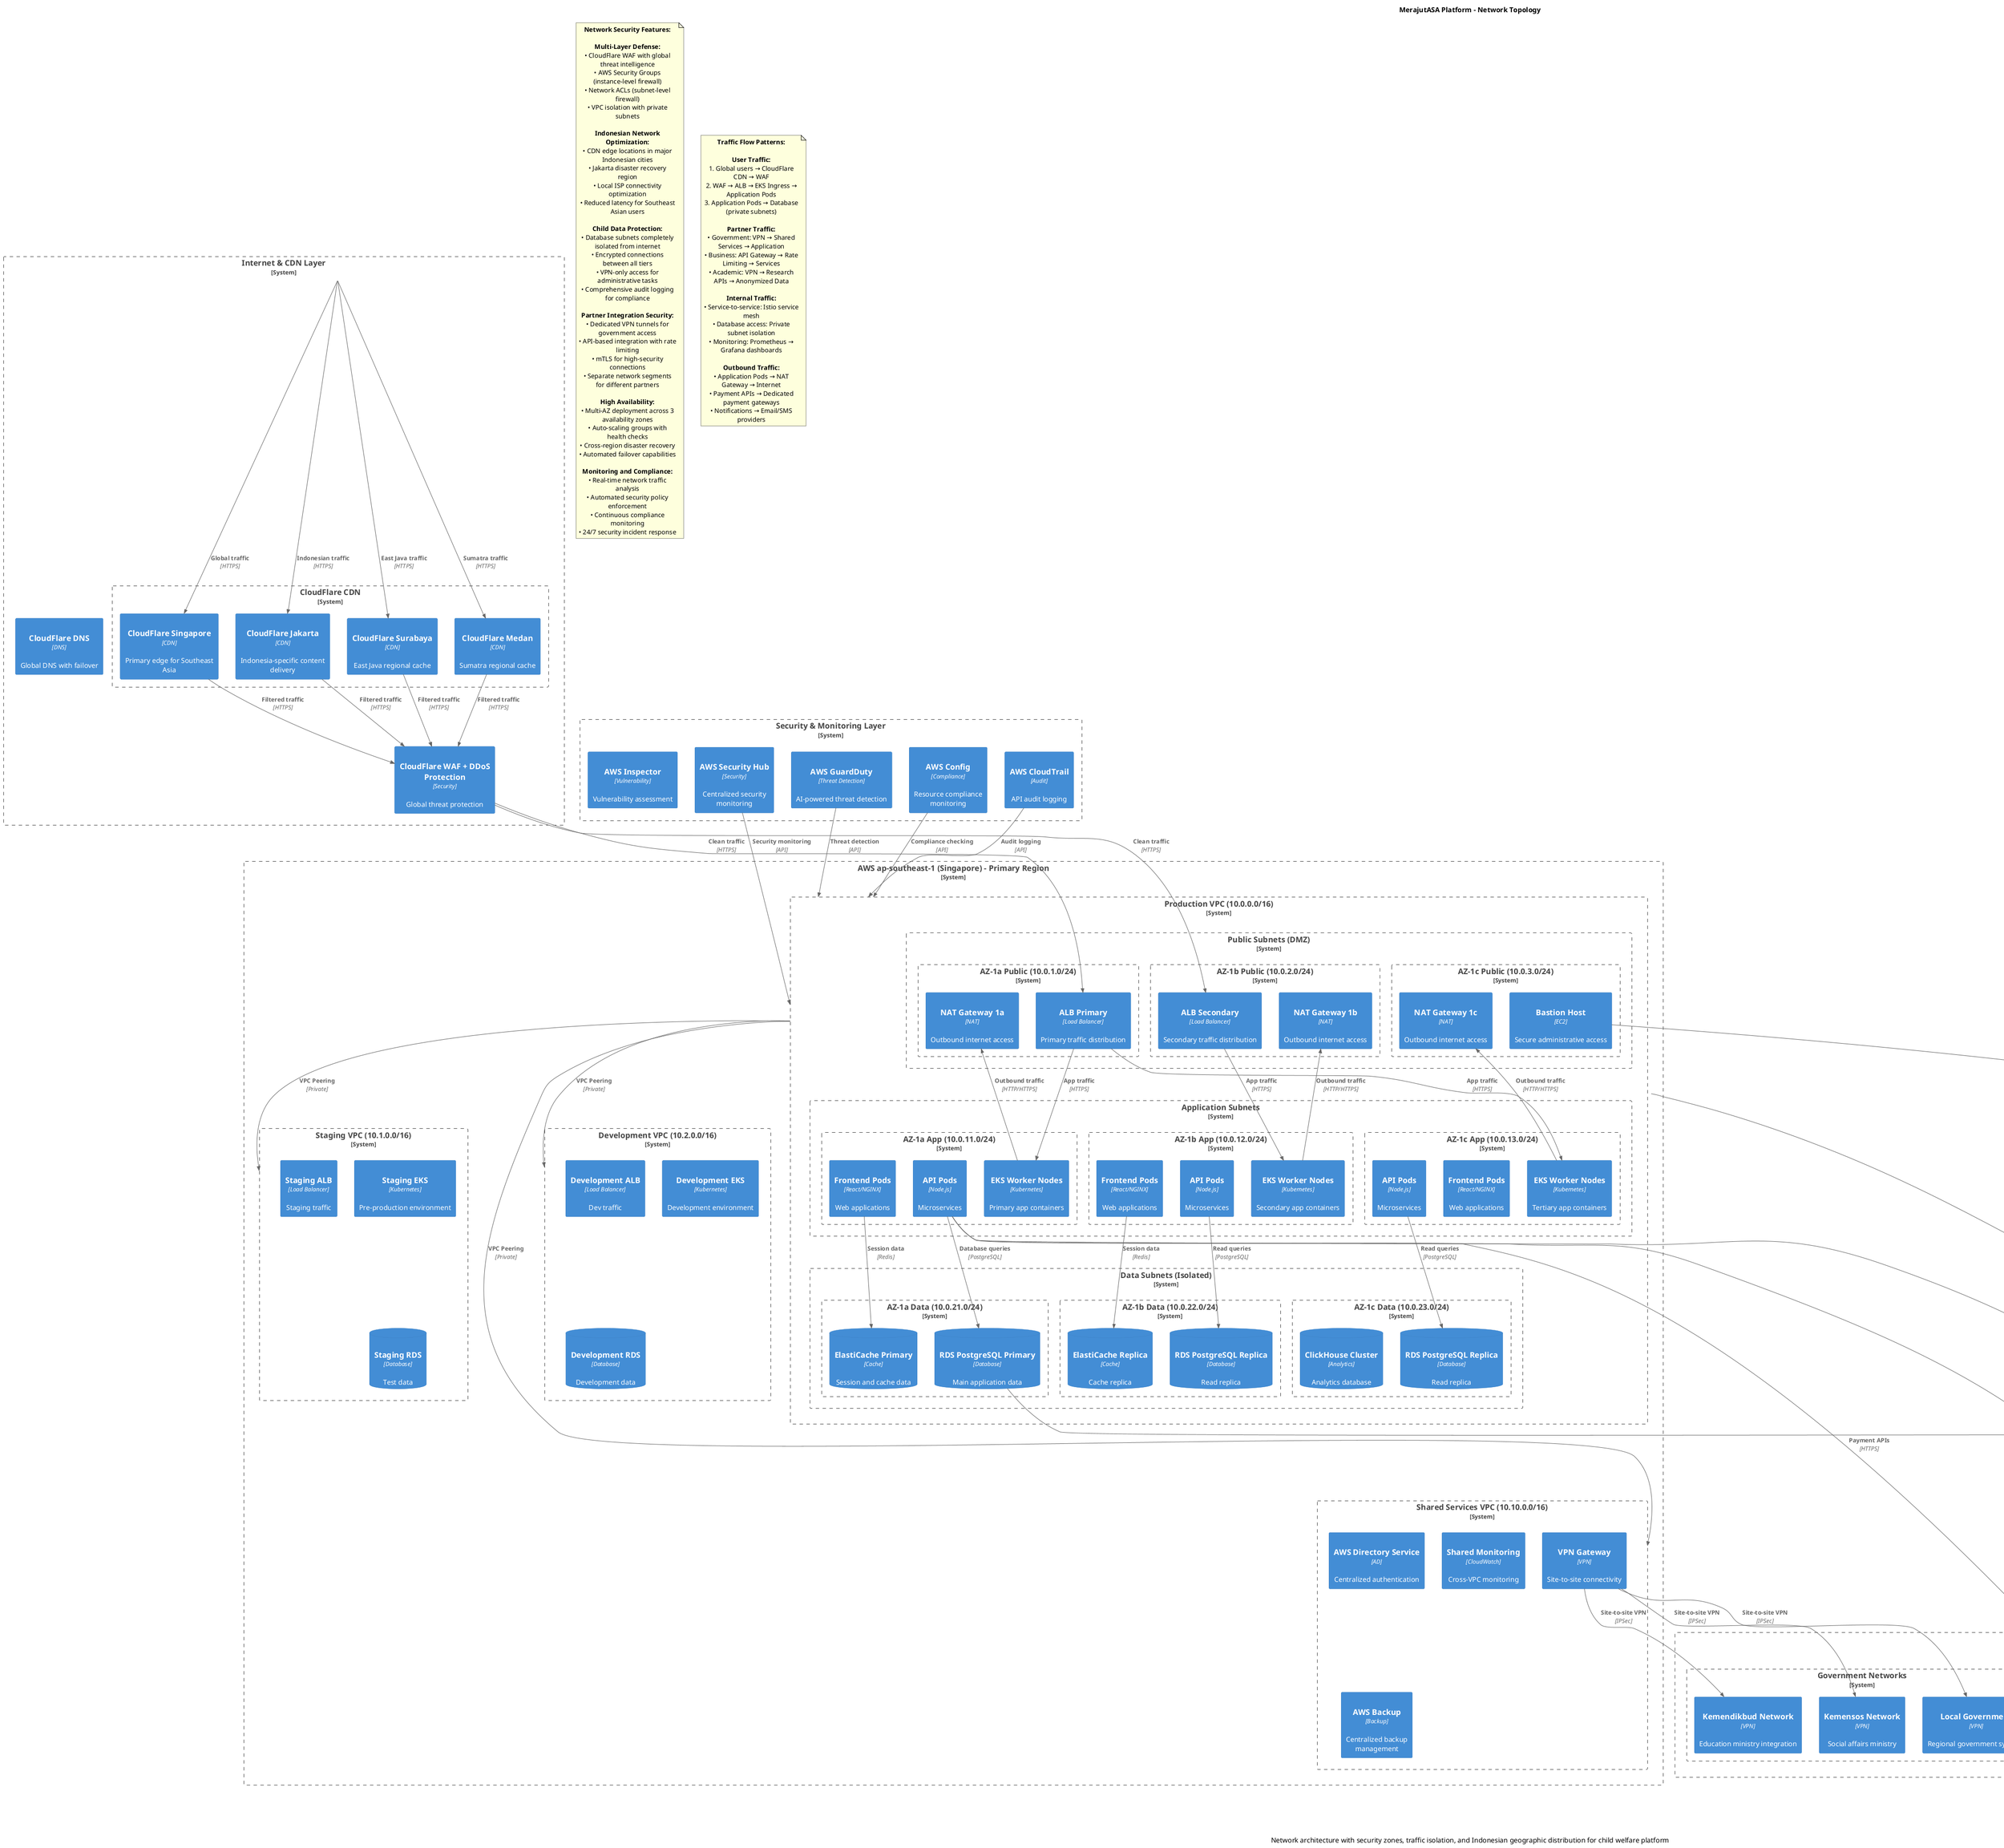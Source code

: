 @startuml network-topology
!include <C4/C4_Container>

' Title and description
!define TITLE "MerajutASA Platform - Network Topology"
!define DESCRIPTION "Network architecture with security zones, traffic isolation, and Indonesian geographic distribution for child welfare platform"

title TITLE
caption DESCRIPTION

' Define network topology layers
System_Boundary(internet, "Internet & CDN Layer") {
    System_Boundary(cdn_layer, "CloudFlare CDN") {
        Container(cf_singapore, "CloudFlare Singapore", "CDN", "Primary edge for Southeast Asia", $sprite="cloudflare")
        Container(cf_jakarta, "CloudFlare Jakarta", "CDN", "Indonesia-specific content delivery", $sprite="cloudflare")
        Container(cf_surabaya, "CloudFlare Surabaya", "CDN", "East Java regional cache", $sprite="cloudflare")
        Container(cf_medan, "CloudFlare Medan", "CDN", "Sumatra regional cache", $sprite="cloudflare")
    }
    
    Container(waf_shield, "CloudFlare WAF + DDoS Protection", "Security", "Global threat protection", $sprite="security")
    Container(dns_management, "CloudFlare DNS", "DNS", "Global DNS with failover", $sprite="dns")
}

System_Boundary(aws_singapore, "AWS ap-southeast-1 (Singapore) - Primary Region") {
    
    System_Boundary(vpc_prod, "Production VPC (10.0.0.0/16)") {
        
        ' Public Subnets
        System_Boundary(public_subnets, "Public Subnets (DMZ)") {
            System_Boundary(public_az1, "AZ-1a Public (10.0.1.0/24)") {
                Container(alb_1a, "ALB Primary", "Load Balancer", "Primary traffic distribution", $sprite="aws-elb")
                Container(nat_1a, "NAT Gateway 1a", "NAT", "Outbound internet access", $sprite="aws-nat")
            }
            
            System_Boundary(public_az2, "AZ-1b Public (10.0.2.0/24)") {
                Container(alb_1b, "ALB Secondary", "Load Balancer", "Secondary traffic distribution", $sprite="aws-elb")
                Container(nat_1b, "NAT Gateway 1b", "NAT", "Outbound internet access", $sprite="aws-nat")
            }
            
            System_Boundary(public_az3, "AZ-1c Public (10.0.3.0/24)") {
                Container(bastion, "Bastion Host", "EC2", "Secure administrative access", $sprite="aws-ec2")
                Container(nat_1c, "NAT Gateway 1c", "NAT", "Outbound internet access", $sprite="aws-nat")
            }
        }
        
        ' Private Application Subnets
        System_Boundary(app_subnets, "Application Subnets") {
            System_Boundary(app_az1, "AZ-1a App (10.0.11.0/24)") {
                Container(eks_nodes_1a, "EKS Worker Nodes", "Kubernetes", "Primary app containers", $sprite="k8s")
                Container(frontend_pods_1a, "Frontend Pods", "React/NGINX", "Web applications", $sprite="web")
                Container(api_pods_1a, "API Pods", "Node.js", "Microservices", $sprite="api")
            }
            
            System_Boundary(app_az2, "AZ-1b App (10.0.12.0/24)") {
                Container(eks_nodes_1b, "EKS Worker Nodes", "Kubernetes", "Secondary app containers", $sprite="k8s")
                Container(frontend_pods_1b, "Frontend Pods", "React/NGINX", "Web applications", $sprite="web")
                Container(api_pods_1b, "API Pods", "Node.js", "Microservices", $sprite="api")
            }
            
            System_Boundary(app_az3, "AZ-1c App (10.0.13.0/24)") {
                Container(eks_nodes_1c, "EKS Worker Nodes", "Kubernetes", "Tertiary app containers", $sprite="k8s")
                Container(frontend_pods_1c, "Frontend Pods", "React/NGINX", "Web applications", $sprite="web")
                Container(api_pods_1c, "API Pods", "Node.js", "Microservices", $sprite="api")
            }
        }
        
        ' Private Data Subnets
        System_Boundary(data_subnets, "Data Subnets (Isolated)") {
            System_Boundary(data_az1, "AZ-1a Data (10.0.21.0/24)") {
                ContainerDb(rds_primary, "RDS PostgreSQL Primary", "Database", "Main application data", $sprite="aws-rds")
                ContainerDb(redis_primary, "ElastiCache Primary", "Cache", "Session and cache data", $sprite="aws-elasticache")
            }
            
            System_Boundary(data_az2, "AZ-1b Data (10.0.22.0/24)") {
                ContainerDb(rds_replica_1, "RDS PostgreSQL Replica", "Database", "Read replica", $sprite="aws-rds")
                ContainerDb(redis_replica_1, "ElastiCache Replica", "Cache", "Cache replica", $sprite="aws-elasticache")
            }
            
            System_Boundary(data_az3, "AZ-1c Data (10.0.23.0/24)") {
                ContainerDb(rds_replica_2, "RDS PostgreSQL Replica", "Database", "Read replica", $sprite="aws-rds")
                ContainerDb(clickhouse_cluster, "ClickHouse Cluster", "Analytics", "Analytics database", $sprite="analytics")
            }
        }
    }
    
    System_Boundary(vpc_staging, "Staging VPC (10.1.0.0/16)") {
        Container(staging_alb, "Staging ALB", "Load Balancer", "Staging traffic", $sprite="aws-elb")
        Container(staging_eks, "Staging EKS", "Kubernetes", "Pre-production environment", $sprite="k8s")
        ContainerDb(staging_rds, "Staging RDS", "Database", "Test data", $sprite="aws-rds")
    }
    
    System_Boundary(vpc_dev, "Development VPC (10.2.0.0/16)") {
        Container(dev_alb, "Development ALB", "Load Balancer", "Dev traffic", $sprite="aws-elb")
        Container(dev_eks, "Development EKS", "Kubernetes", "Development environment", $sprite="k8s")
        ContainerDb(dev_rds, "Development RDS", "Database", "Development data", $sprite="aws-rds")
    }
    
    ' Shared Services VPC
    System_Boundary(vpc_shared, "Shared Services VPC (10.10.0.0/16)") {
        Container(vpn_gateway, "VPN Gateway", "VPN", "Site-to-site connectivity", $sprite="aws-vpn")
        Container(directory_service, "AWS Directory Service", "AD", "Centralized authentication", $sprite="aws-directory")
        Container(shared_monitoring, "Shared Monitoring", "CloudWatch", "Cross-VPC monitoring", $sprite="aws-cloudwatch")
        Container(backup_service, "AWS Backup", "Backup", "Centralized backup management", $sprite="aws-backup")
    }
}

System_Boundary(aws_jakarta, "AWS ap-southeast-3 (Jakarta) - DR Region") {
    System_Boundary(vpc_dr, "Disaster Recovery VPC (10.100.0.0/16)") {
        Container(dr_alb, "DR ALB", "Load Balancer", "Disaster recovery traffic", $sprite="aws-elb")
        Container(dr_eks, "DR EKS Cluster", "Kubernetes", "DR environment (cold standby)", $sprite="k8s")
        ContainerDb(dr_rds, "DR RDS", "Database", "Cross-region replica", $sprite="aws-rds")
        Container(dr_s3, "DR S3 Bucket", "Storage", "Cross-region backup", $sprite="aws-s3")
    }
}

' External Partner Networks
System_Boundary(partner_networks, "Partner Networks") {
    System_Boundary(government_network, "Government Networks") {
        Container(kemendikbud, "Kemendikbud Network", "VPN", "Education ministry integration", $sprite="government")
        Container(kemensos, "Kemensos Network", "VPN", "Social affairs ministry", $sprite="government")
        Container(local_gov, "Local Government", "VPN", "Regional government systems", $sprite="government")
    }
    
    System_Boundary(business_networks, "Business Partner Networks") {
        Container(bank_networks, "Banking Networks", "API", "Payment gateway connections", $sprite="bank")
        Container(corporate_vpn, "Corporate VPNs", "VPN", "Business partner access", $sprite="business")
        Container(payment_networks, "Payment Gateways", "API", "Midtrans, DANA, OVO", $sprite="payment")
    }
    
    System_Boundary(academic_networks, "Academic Networks") {
        Container(university_networks, "University VPNs", "VPN", "Research institution access", $sprite="university")
        Container(research_networks, "Research Networks", "API", "Academic data sharing", $sprite="research")
    }
}

' Security and Monitoring Layer
System_Boundary(security_layer, "Security & Monitoring Layer") {
    Container(security_hub, "AWS Security Hub", "Security", "Centralized security monitoring", $sprite="aws-security")
    Container(guardduty, "AWS GuardDuty", "Threat Detection", "AI-powered threat detection", $sprite="aws-guardduty")
    Container(config, "AWS Config", "Compliance", "Resource compliance monitoring", $sprite="aws-config")
    Container(cloudtrail, "AWS CloudTrail", "Audit", "API audit logging", $sprite="aws-cloudtrail")
    Container(inspector, "AWS Inspector", "Vulnerability", "Vulnerability assessment", $sprite="aws-inspector")
}

' Network Connections
' Internet to CDN
Rel(internet, cf_singapore, "Global traffic", "HTTPS")
Rel(internet, cf_jakarta, "Indonesian traffic", "HTTPS")
Rel(internet, cf_surabaya, "East Java traffic", "HTTPS")
Rel(internet, cf_medan, "Sumatra traffic", "HTTPS")

' CDN to WAF
Rel(cf_singapore, waf_shield, "Filtered traffic", "HTTPS")
Rel(cf_jakarta, waf_shield, "Filtered traffic", "HTTPS")
Rel(cf_surabaya, waf_shield, "Filtered traffic", "HTTPS")
Rel(cf_medan, waf_shield, "Filtered traffic", "HTTPS")

' WAF to Load Balancers
Rel(waf_shield, alb_1a, "Clean traffic", "HTTPS")
Rel(waf_shield, alb_1b, "Clean traffic", "HTTPS")

' Load Balancers to Application Tier
Rel(alb_1a, eks_nodes_1a, "App traffic", "HTTPS")
Rel(alb_1b, eks_nodes_1b, "App traffic", "HTTPS")
Rel(alb_1a, eks_nodes_1c, "App traffic", "HTTPS")

' Application to Data Tier
Rel(api_pods_1a, rds_primary, "Database queries", "PostgreSQL")
Rel(api_pods_1b, rds_replica_1, "Read queries", "PostgreSQL")
Rel(api_pods_1c, rds_replica_2, "Read queries", "PostgreSQL")

Rel(frontend_pods_1a, redis_primary, "Session data", "Redis")
Rel(frontend_pods_1b, redis_replica_1, "Session data", "Redis")

' Cross-VPC Connectivity
Rel(vpc_prod, vpc_staging, "VPC Peering", "Private")
Rel(vpc_prod, vpc_dev, "VPC Peering", "Private")
Rel(vpc_prod, vpc_shared, "VPC Peering", "Private")

' Cross-Region DR
Rel(rds_primary, dr_rds, "Cross-region replication", "Encrypted")
Rel(vpc_prod, vpc_dr, "VPN/Transit Gateway", "Encrypted")

' Partner Network Connectivity
Rel(vpn_gateway, kemendikbud, "Site-to-site VPN", "IPSec")
Rel(vpn_gateway, kemensos, "Site-to-site VPN", "IPSec")
Rel(vpn_gateway, local_gov, "Site-to-site VPN", "IPSec")

Rel(api_pods_1a, bank_networks, "Payment APIs", "HTTPS")
Rel(api_pods_1a, payment_networks, "Payment processing", "HTTPS")

Rel(bastion, university_networks, "Research access", "SSH/HTTPS")
Rel(api_pods_1a, research_networks, "Data sharing APIs", "HTTPS")

' Security Monitoring
Rel(security_hub, vpc_prod, "Security monitoring", "API")
Rel(guardduty, vpc_prod, "Threat detection", "API")
Rel(config, vpc_prod, "Compliance checking", "API")
Rel(cloudtrail, vpc_prod, "Audit logging", "API")

' Outbound Internet Access
Rel(eks_nodes_1a, nat_1a, "Outbound traffic", "HTTP/HTTPS")
Rel(eks_nodes_1b, nat_1b, "Outbound traffic", "HTTP/HTTPS")
Rel(eks_nodes_1c, nat_1c, "Outbound traffic", "HTTP/HTTPS")

SHOW_LEGEND()

' Network security notes
note as network_security_notes
**Network Security Features:**

**Multi-Layer Defense:**
• CloudFlare WAF with global threat intelligence
• AWS Security Groups (instance-level firewall)
• Network ACLs (subnet-level firewall)
• VPC isolation with private subnets

**Indonesian Network Optimization:**
• CDN edge locations in major Indonesian cities
• Jakarta disaster recovery region
• Local ISP connectivity optimization
• Reduced latency for Southeast Asian users

**Child Data Protection:**
• Database subnets completely isolated from internet
• Encrypted connections between all tiers
• VPN-only access for administrative tasks
• Comprehensive audit logging for compliance

**Partner Integration Security:**
• Dedicated VPN tunnels for government access
• API-based integration with rate limiting
• mTLS for high-security connections
• Separate network segments for different partners

**High Availability:**
• Multi-AZ deployment across 3 availability zones
• Auto-scaling groups with health checks
• Cross-region disaster recovery
• Automated failover capabilities

**Monitoring and Compliance:**
• Real-time network traffic analysis
• Automated security policy enforcement
• Continuous compliance monitoring
• 24/7 security incident response
end note

note as traffic_flow_notes
**Traffic Flow Patterns:**

**User Traffic:**
1. Global users → CloudFlare CDN → WAF
2. WAF → ALB → EKS Ingress → Application Pods
3. Application Pods → Database (private subnets)

**Partner Traffic:**
• Government: VPN → Shared Services → Application
• Business: API Gateway → Rate Limiting → Services
• Academic: VPN → Research APIs → Anonymized Data

**Internal Traffic:**
• Service-to-service: Istio service mesh
• Database access: Private subnet isolation
• Monitoring: Prometheus → Grafana dashboards

**Outbound Traffic:**
• Application Pods → NAT Gateway → Internet
• Payment APIs → Dedicated payment gateways
• Notifications → Email/SMS providers
end note

@enduml
